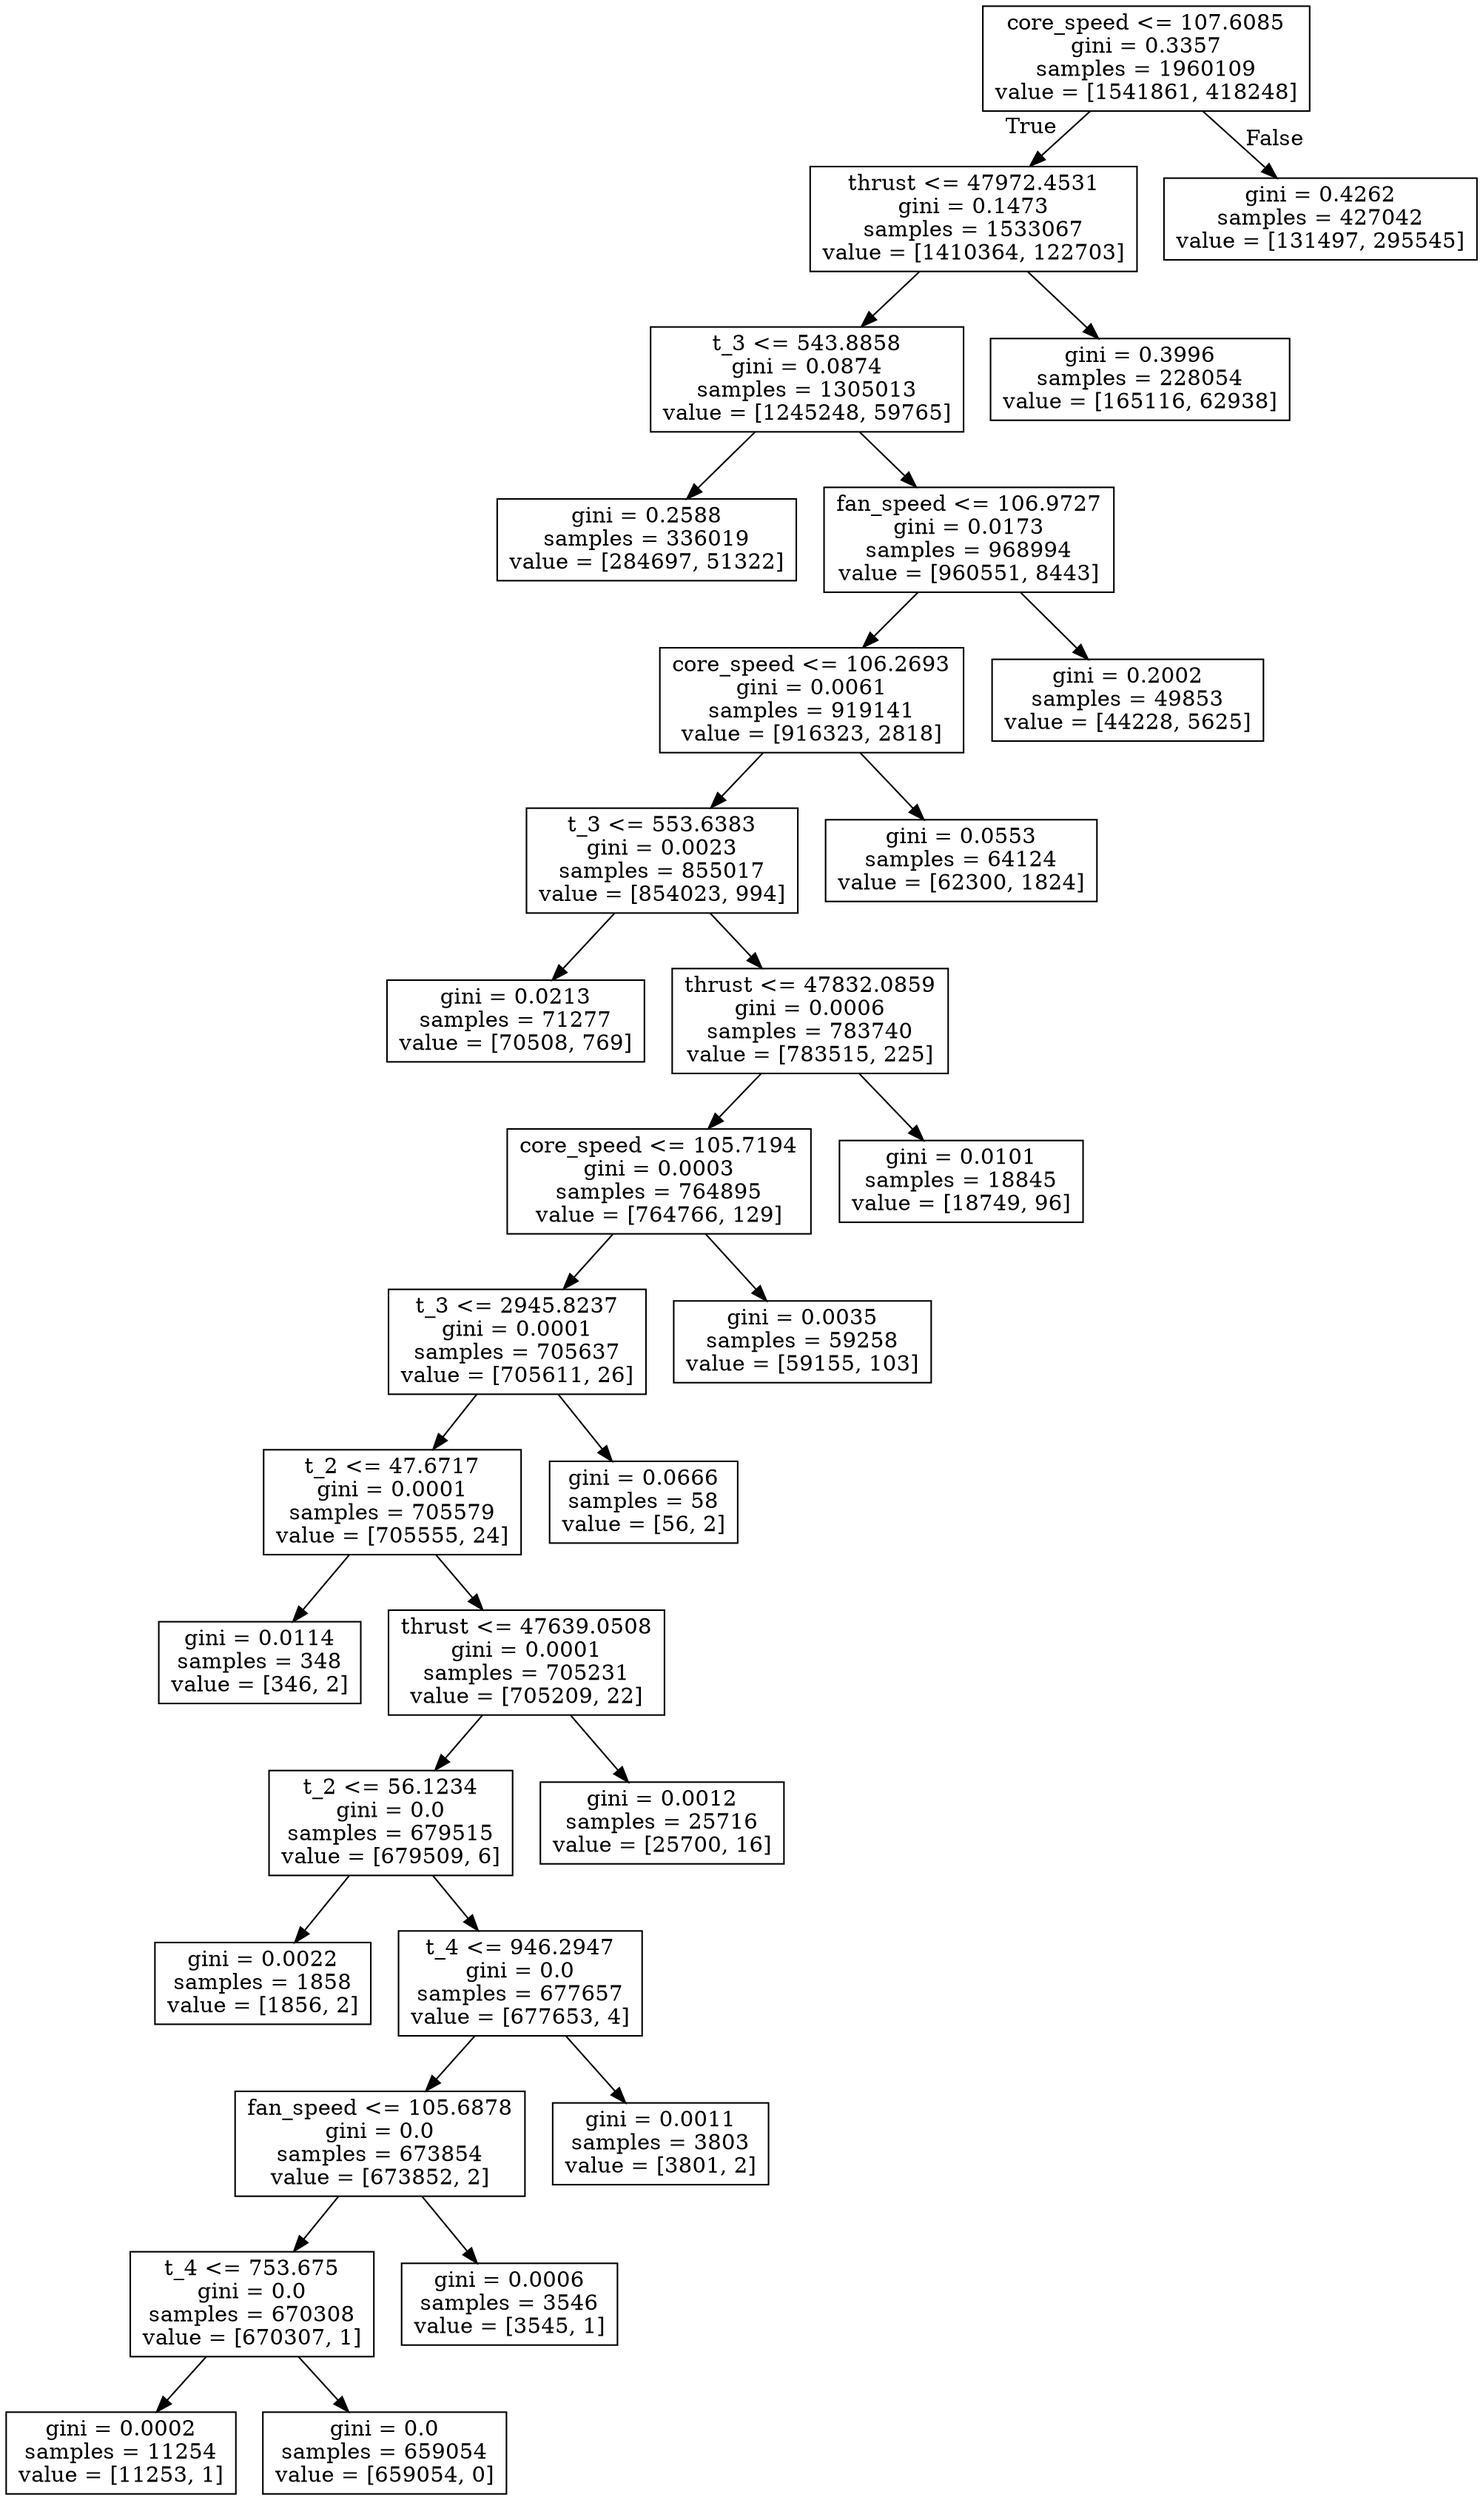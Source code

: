 digraph Tree {
node [shape=box] ;
0 [label="core_speed <= 107.6085\ngini = 0.3357\nsamples = 1960109\nvalue = [1541861, 418248]"] ;
1 [label="thrust <= 47972.4531\ngini = 0.1473\nsamples = 1533067\nvalue = [1410364, 122703]"] ;
0 -> 1 [labeldistance=2.5, labelangle=45, headlabel="True"] ;
2 [label="t_3 <= 543.8858\ngini = 0.0874\nsamples = 1305013\nvalue = [1245248, 59765]"] ;
1 -> 2 ;
3 [label="gini = 0.2588\nsamples = 336019\nvalue = [284697, 51322]"] ;
2 -> 3 ;
4 [label="fan_speed <= 106.9727\ngini = 0.0173\nsamples = 968994\nvalue = [960551, 8443]"] ;
2 -> 4 ;
5 [label="core_speed <= 106.2693\ngini = 0.0061\nsamples = 919141\nvalue = [916323, 2818]"] ;
4 -> 5 ;
6 [label="t_3 <= 553.6383\ngini = 0.0023\nsamples = 855017\nvalue = [854023, 994]"] ;
5 -> 6 ;
7 [label="gini = 0.0213\nsamples = 71277\nvalue = [70508, 769]"] ;
6 -> 7 ;
8 [label="thrust <= 47832.0859\ngini = 0.0006\nsamples = 783740\nvalue = [783515, 225]"] ;
6 -> 8 ;
9 [label="core_speed <= 105.7194\ngini = 0.0003\nsamples = 764895\nvalue = [764766, 129]"] ;
8 -> 9 ;
10 [label="t_3 <= 2945.8237\ngini = 0.0001\nsamples = 705637\nvalue = [705611, 26]"] ;
9 -> 10 ;
11 [label="t_2 <= 47.6717\ngini = 0.0001\nsamples = 705579\nvalue = [705555, 24]"] ;
10 -> 11 ;
12 [label="gini = 0.0114\nsamples = 348\nvalue = [346, 2]"] ;
11 -> 12 ;
13 [label="thrust <= 47639.0508\ngini = 0.0001\nsamples = 705231\nvalue = [705209, 22]"] ;
11 -> 13 ;
14 [label="t_2 <= 56.1234\ngini = 0.0\nsamples = 679515\nvalue = [679509, 6]"] ;
13 -> 14 ;
15 [label="gini = 0.0022\nsamples = 1858\nvalue = [1856, 2]"] ;
14 -> 15 ;
16 [label="t_4 <= 946.2947\ngini = 0.0\nsamples = 677657\nvalue = [677653, 4]"] ;
14 -> 16 ;
17 [label="fan_speed <= 105.6878\ngini = 0.0\nsamples = 673854\nvalue = [673852, 2]"] ;
16 -> 17 ;
18 [label="t_4 <= 753.675\ngini = 0.0\nsamples = 670308\nvalue = [670307, 1]"] ;
17 -> 18 ;
19 [label="gini = 0.0002\nsamples = 11254\nvalue = [11253, 1]"] ;
18 -> 19 ;
20 [label="gini = 0.0\nsamples = 659054\nvalue = [659054, 0]"] ;
18 -> 20 ;
21 [label="gini = 0.0006\nsamples = 3546\nvalue = [3545, 1]"] ;
17 -> 21 ;
22 [label="gini = 0.0011\nsamples = 3803\nvalue = [3801, 2]"] ;
16 -> 22 ;
23 [label="gini = 0.0012\nsamples = 25716\nvalue = [25700, 16]"] ;
13 -> 23 ;
24 [label="gini = 0.0666\nsamples = 58\nvalue = [56, 2]"] ;
10 -> 24 ;
25 [label="gini = 0.0035\nsamples = 59258\nvalue = [59155, 103]"] ;
9 -> 25 ;
26 [label="gini = 0.0101\nsamples = 18845\nvalue = [18749, 96]"] ;
8 -> 26 ;
27 [label="gini = 0.0553\nsamples = 64124\nvalue = [62300, 1824]"] ;
5 -> 27 ;
28 [label="gini = 0.2002\nsamples = 49853\nvalue = [44228, 5625]"] ;
4 -> 28 ;
29 [label="gini = 0.3996\nsamples = 228054\nvalue = [165116, 62938]"] ;
1 -> 29 ;
30 [label="gini = 0.4262\nsamples = 427042\nvalue = [131497, 295545]"] ;
0 -> 30 [labeldistance=2.5, labelangle=-45, headlabel="False"] ;
}